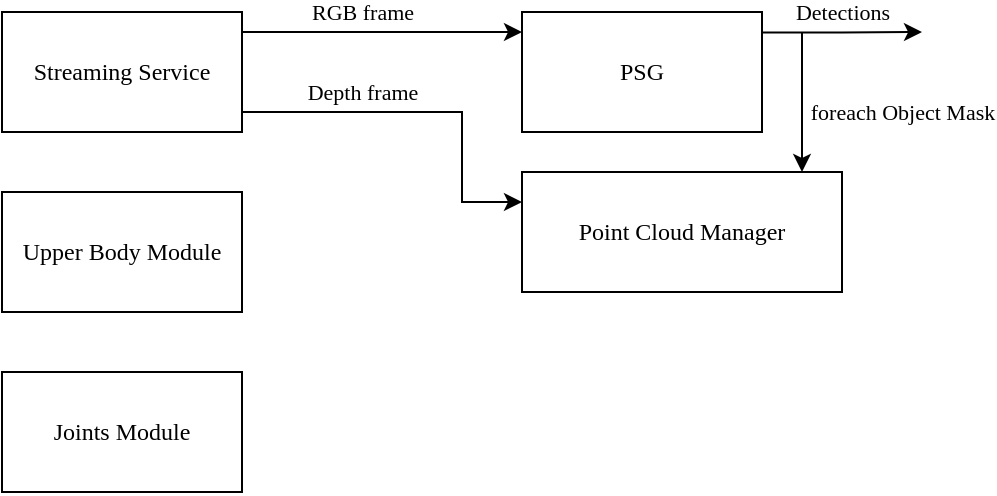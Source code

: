 <mxfile version="24.6.2" type="device">
  <diagram name="Pagina-1" id="3507ucfsGJ6XeyO1zEs7">
    <mxGraphModel dx="3050" dy="2140" grid="1" gridSize="10" guides="1" tooltips="1" connect="1" arrows="1" fold="1" page="1" pageScale="1" pageWidth="827" pageHeight="1169" math="0" shadow="0">
      <root>
        <mxCell id="0" />
        <mxCell id="1" parent="0" />
        <mxCell id="Hdx10-VTa4n5IoU21o0i-1" value="&lt;font face=&quot;Lucida Console&quot;&gt;Streaming Service&lt;/font&gt;" style="rounded=0;whiteSpace=wrap;html=1;" vertex="1" parent="1">
          <mxGeometry x="120" y="90" width="120" height="60" as="geometry" />
        </mxCell>
        <mxCell id="Hdx10-VTa4n5IoU21o0i-2" value="&lt;font face=&quot;Lucida Console&quot;&gt;Upper Body Module&lt;/font&gt;" style="rounded=0;whiteSpace=wrap;html=1;" vertex="1" parent="1">
          <mxGeometry x="120" y="180" width="120" height="60" as="geometry" />
        </mxCell>
        <mxCell id="Hdx10-VTa4n5IoU21o0i-3" value="&lt;font face=&quot;Lucida Console&quot;&gt;Joints Module&lt;/font&gt;" style="rounded=0;whiteSpace=wrap;html=1;" vertex="1" parent="1">
          <mxGeometry x="120" y="270" width="120" height="60" as="geometry" />
        </mxCell>
        <mxCell id="Hdx10-VTa4n5IoU21o0i-12" style="edgeStyle=orthogonalEdgeStyle;rounded=0;orthogonalLoop=1;jettySize=auto;html=1;exitX=1;exitY=0.25;exitDx=0;exitDy=0;" edge="1" parent="1">
          <mxGeometry relative="1" as="geometry">
            <mxPoint x="580" y="100.001" as="targetPoint" />
            <mxPoint x="500" y="100.21" as="sourcePoint" />
            <Array as="points">
              <mxPoint x="540" y="100" />
            </Array>
          </mxGeometry>
        </mxCell>
        <mxCell id="Hdx10-VTa4n5IoU21o0i-13" value="&lt;font face=&quot;Lucida Console&quot;&gt;Detections&lt;/font&gt;" style="edgeLabel;html=1;align=center;verticalAlign=middle;resizable=0;points=[];labelBackgroundColor=none;" vertex="1" connectable="0" parent="Hdx10-VTa4n5IoU21o0i-12">
          <mxGeometry x="-0.228" y="-1" relative="1" as="geometry">
            <mxPoint x="9" y="-11" as="offset" />
          </mxGeometry>
        </mxCell>
        <mxCell id="Hdx10-VTa4n5IoU21o0i-4" value="&lt;font face=&quot;Lucida Console&quot;&gt;PSG&lt;/font&gt;" style="rounded=0;whiteSpace=wrap;html=1;" vertex="1" parent="1">
          <mxGeometry x="380" y="90" width="120" height="60" as="geometry" />
        </mxCell>
        <mxCell id="Hdx10-VTa4n5IoU21o0i-5" value="" style="endArrow=classic;html=1;rounded=0;exitX=1;exitY=0.25;exitDx=0;exitDy=0;entryX=0;entryY=0.25;entryDx=0;entryDy=0;" edge="1" parent="1">
          <mxGeometry width="50" height="50" relative="1" as="geometry">
            <mxPoint x="240" y="100" as="sourcePoint" />
            <mxPoint x="380" y="100" as="targetPoint" />
          </mxGeometry>
        </mxCell>
        <mxCell id="Hdx10-VTa4n5IoU21o0i-6" value="&lt;font face=&quot;Lucida Console&quot;&gt;RGB frame&lt;/font&gt;" style="edgeLabel;html=1;align=center;verticalAlign=middle;resizable=0;points=[];labelBackgroundColor=none;" vertex="1" connectable="0" parent="Hdx10-VTa4n5IoU21o0i-5">
          <mxGeometry x="-0.045" y="1" relative="1" as="geometry">
            <mxPoint x="-7" y="-9" as="offset" />
          </mxGeometry>
        </mxCell>
        <mxCell id="Hdx10-VTa4n5IoU21o0i-8" value="" style="endArrow=classic;html=1;rounded=0;exitX=1;exitY=0.25;exitDx=0;exitDy=0;entryX=0;entryY=0.25;entryDx=0;entryDy=0;" edge="1" parent="1" target="Hdx10-VTa4n5IoU21o0i-11">
          <mxGeometry width="50" height="50" relative="1" as="geometry">
            <mxPoint x="240" y="140" as="sourcePoint" />
            <mxPoint x="360" y="140" as="targetPoint" />
            <Array as="points">
              <mxPoint x="350" y="140" />
              <mxPoint x="350" y="185" />
            </Array>
          </mxGeometry>
        </mxCell>
        <mxCell id="Hdx10-VTa4n5IoU21o0i-10" value="&lt;font face=&quot;Lucida Console&quot;&gt;Depth frame&lt;/font&gt;" style="edgeLabel;html=1;align=center;verticalAlign=middle;resizable=0;points=[];labelBackgroundColor=none;" vertex="1" connectable="0" parent="Hdx10-VTa4n5IoU21o0i-8">
          <mxGeometry x="-0.003" y="1" relative="1" as="geometry">
            <mxPoint x="-32" y="-9" as="offset" />
          </mxGeometry>
        </mxCell>
        <mxCell id="Hdx10-VTa4n5IoU21o0i-11" value="&lt;font face=&quot;Lucida Console&quot;&gt;Point Cloud Manager&lt;/font&gt;" style="rounded=0;whiteSpace=wrap;html=1;" vertex="1" parent="1">
          <mxGeometry x="380" y="170" width="160" height="60" as="geometry" />
        </mxCell>
        <mxCell id="Hdx10-VTa4n5IoU21o0i-14" value="" style="endArrow=none;html=1;rounded=0;exitX=0.875;exitY=0;exitDx=0;exitDy=0;exitPerimeter=0;startArrow=classic;startFill=1;" edge="1" parent="1" source="Hdx10-VTa4n5IoU21o0i-11">
          <mxGeometry width="50" height="50" relative="1" as="geometry">
            <mxPoint x="380" y="240" as="sourcePoint" />
            <mxPoint x="520" y="100" as="targetPoint" />
          </mxGeometry>
        </mxCell>
        <mxCell id="Hdx10-VTa4n5IoU21o0i-15" value="&lt;font face=&quot;Lucida Console&quot;&gt;foreach Object Mask&lt;/font&gt;" style="edgeLabel;html=1;align=center;verticalAlign=middle;resizable=0;points=[];" vertex="1" connectable="0" parent="Hdx10-VTa4n5IoU21o0i-14">
          <mxGeometry x="-0.287" relative="1" as="geometry">
            <mxPoint x="50" y="-5" as="offset" />
          </mxGeometry>
        </mxCell>
      </root>
    </mxGraphModel>
  </diagram>
</mxfile>
